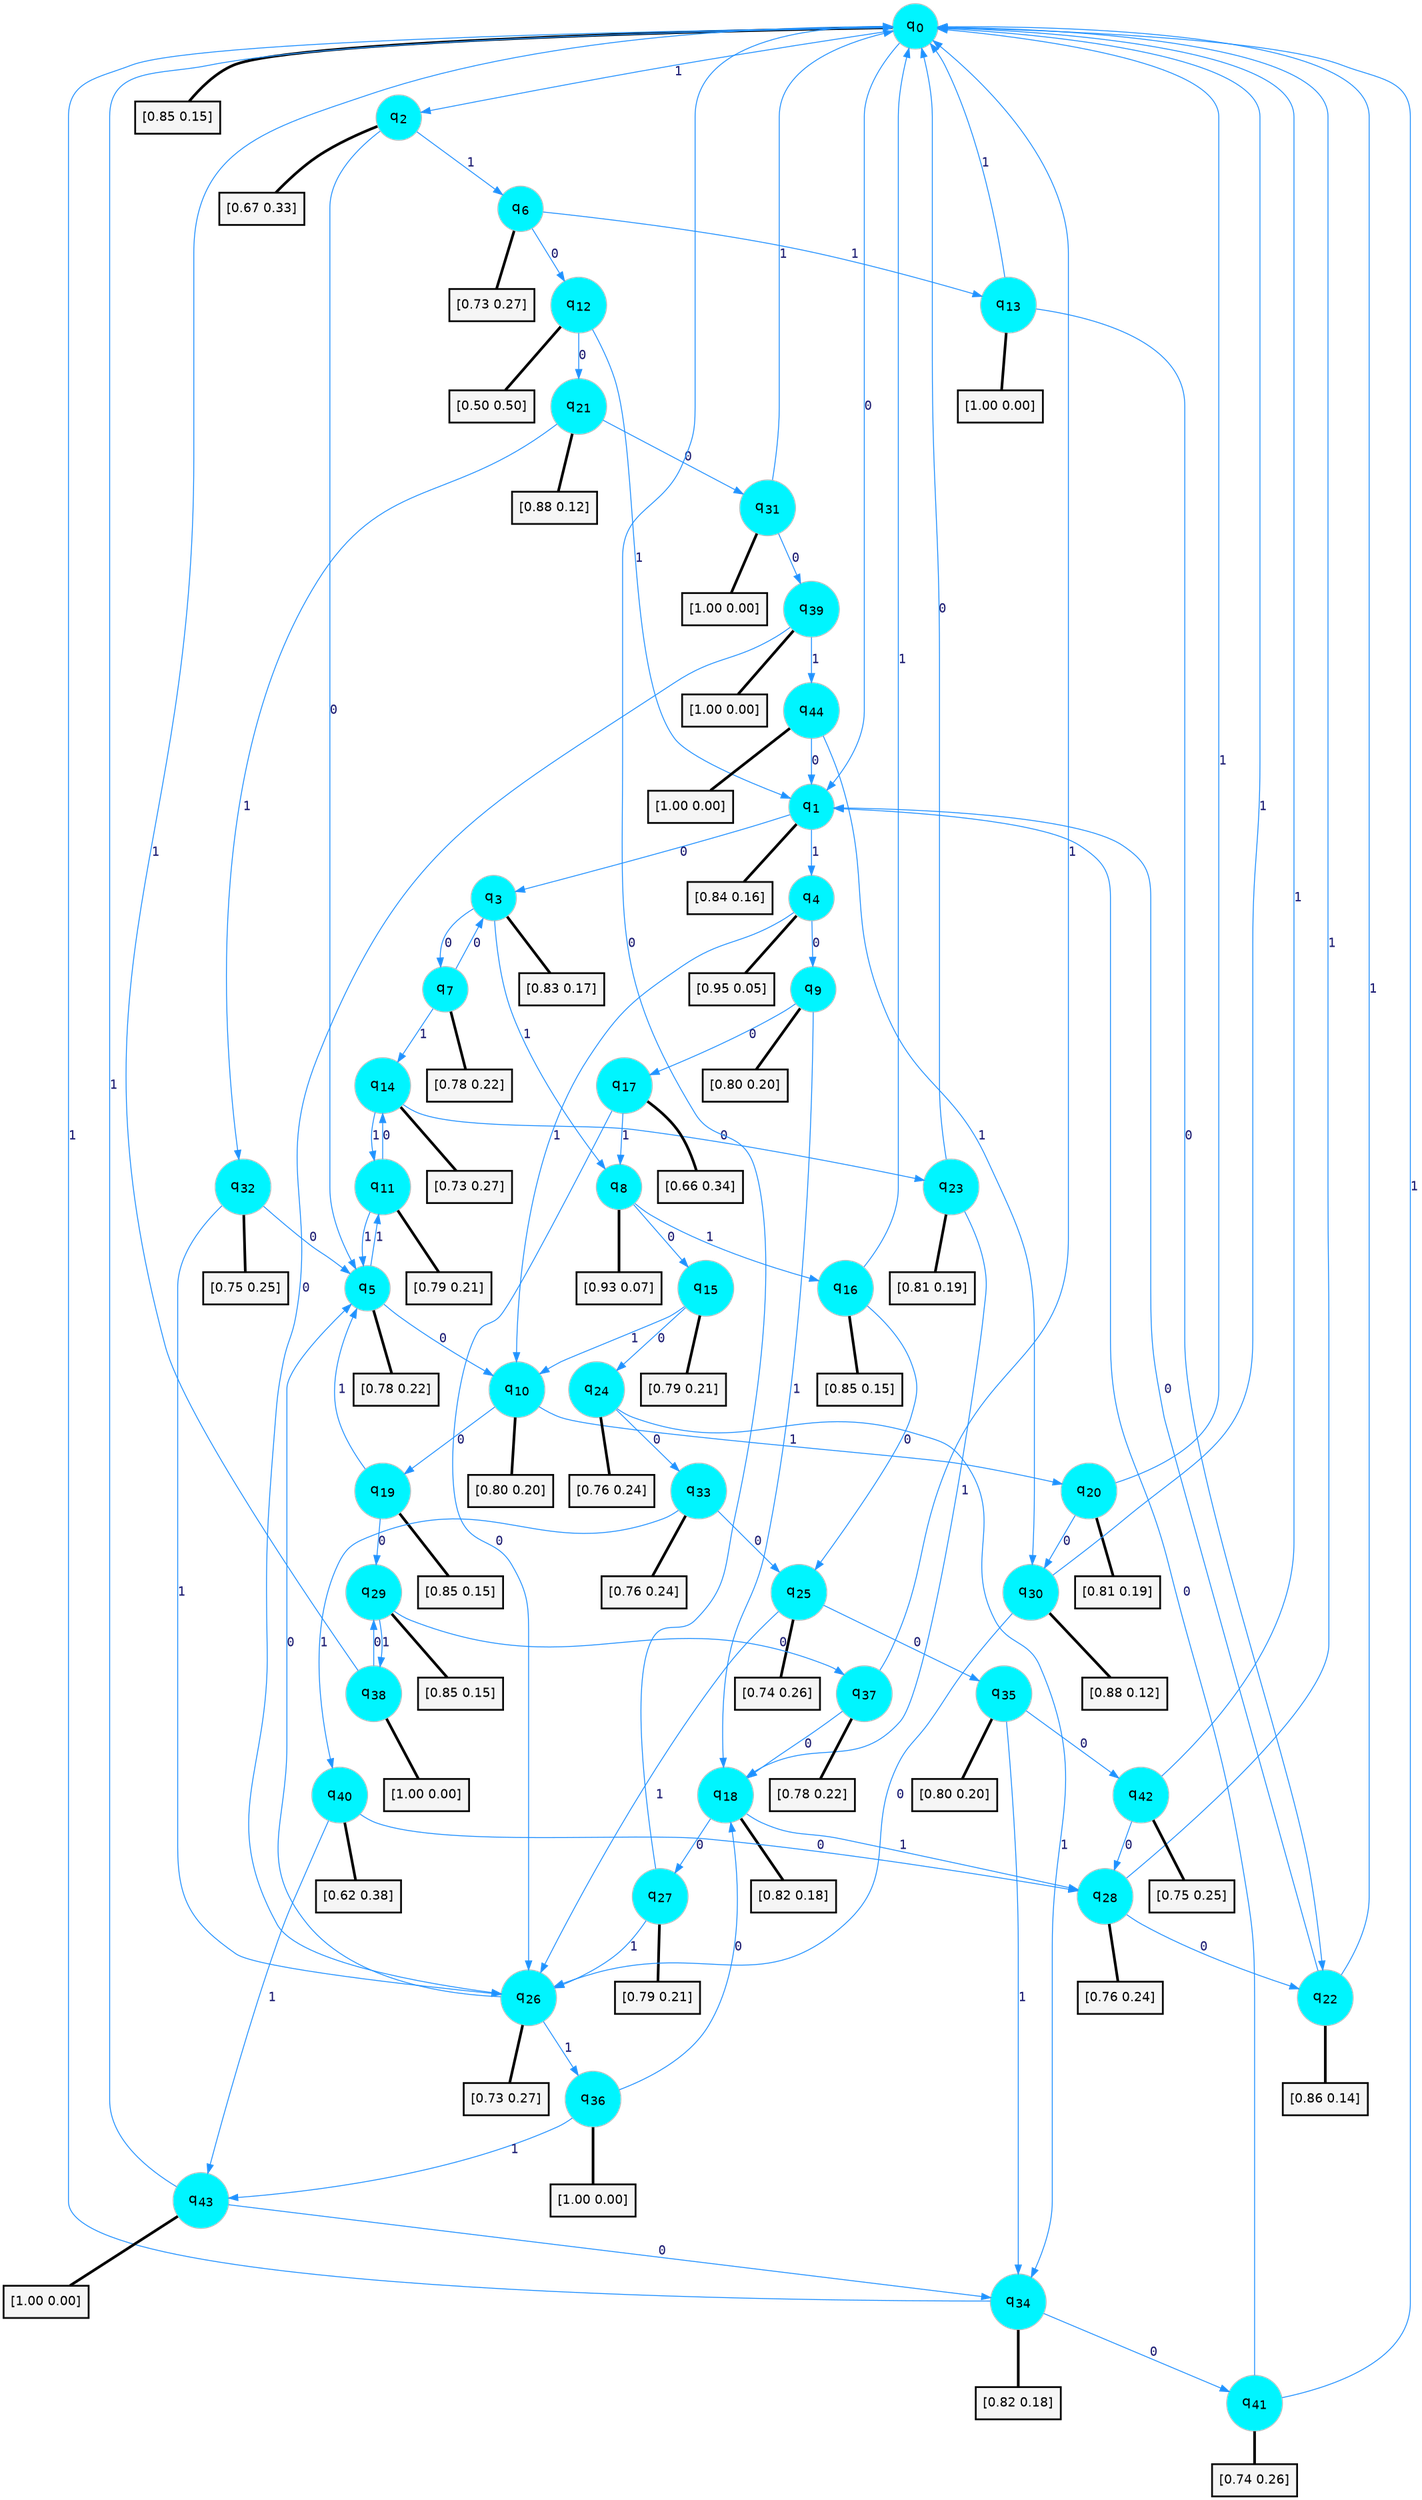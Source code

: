 digraph G {
graph [
bgcolor=transparent, dpi=300, rankdir=TD, size="40,25"];
node [
color=gray, fillcolor=turquoise1, fontcolor=black, fontname=Helvetica, fontsize=16, fontweight=bold, shape=circle, style=filled];
edge [
arrowsize=1, color=dodgerblue1, fontcolor=midnightblue, fontname=courier, fontweight=bold, penwidth=1, style=solid, weight=20];
0[label=<q<SUB>0</SUB>>];
1[label=<q<SUB>1</SUB>>];
2[label=<q<SUB>2</SUB>>];
3[label=<q<SUB>3</SUB>>];
4[label=<q<SUB>4</SUB>>];
5[label=<q<SUB>5</SUB>>];
6[label=<q<SUB>6</SUB>>];
7[label=<q<SUB>7</SUB>>];
8[label=<q<SUB>8</SUB>>];
9[label=<q<SUB>9</SUB>>];
10[label=<q<SUB>10</SUB>>];
11[label=<q<SUB>11</SUB>>];
12[label=<q<SUB>12</SUB>>];
13[label=<q<SUB>13</SUB>>];
14[label=<q<SUB>14</SUB>>];
15[label=<q<SUB>15</SUB>>];
16[label=<q<SUB>16</SUB>>];
17[label=<q<SUB>17</SUB>>];
18[label=<q<SUB>18</SUB>>];
19[label=<q<SUB>19</SUB>>];
20[label=<q<SUB>20</SUB>>];
21[label=<q<SUB>21</SUB>>];
22[label=<q<SUB>22</SUB>>];
23[label=<q<SUB>23</SUB>>];
24[label=<q<SUB>24</SUB>>];
25[label=<q<SUB>25</SUB>>];
26[label=<q<SUB>26</SUB>>];
27[label=<q<SUB>27</SUB>>];
28[label=<q<SUB>28</SUB>>];
29[label=<q<SUB>29</SUB>>];
30[label=<q<SUB>30</SUB>>];
31[label=<q<SUB>31</SUB>>];
32[label=<q<SUB>32</SUB>>];
33[label=<q<SUB>33</SUB>>];
34[label=<q<SUB>34</SUB>>];
35[label=<q<SUB>35</SUB>>];
36[label=<q<SUB>36</SUB>>];
37[label=<q<SUB>37</SUB>>];
38[label=<q<SUB>38</SUB>>];
39[label=<q<SUB>39</SUB>>];
40[label=<q<SUB>40</SUB>>];
41[label=<q<SUB>41</SUB>>];
42[label=<q<SUB>42</SUB>>];
43[label=<q<SUB>43</SUB>>];
44[label=<q<SUB>44</SUB>>];
45[label="[0.85 0.15]", shape=box,fontcolor=black, fontname=Helvetica, fontsize=14, penwidth=2, fillcolor=whitesmoke,color=black];
46[label="[0.84 0.16]", shape=box,fontcolor=black, fontname=Helvetica, fontsize=14, penwidth=2, fillcolor=whitesmoke,color=black];
47[label="[0.67 0.33]", shape=box,fontcolor=black, fontname=Helvetica, fontsize=14, penwidth=2, fillcolor=whitesmoke,color=black];
48[label="[0.83 0.17]", shape=box,fontcolor=black, fontname=Helvetica, fontsize=14, penwidth=2, fillcolor=whitesmoke,color=black];
49[label="[0.95 0.05]", shape=box,fontcolor=black, fontname=Helvetica, fontsize=14, penwidth=2, fillcolor=whitesmoke,color=black];
50[label="[0.78 0.22]", shape=box,fontcolor=black, fontname=Helvetica, fontsize=14, penwidth=2, fillcolor=whitesmoke,color=black];
51[label="[0.73 0.27]", shape=box,fontcolor=black, fontname=Helvetica, fontsize=14, penwidth=2, fillcolor=whitesmoke,color=black];
52[label="[0.78 0.22]", shape=box,fontcolor=black, fontname=Helvetica, fontsize=14, penwidth=2, fillcolor=whitesmoke,color=black];
53[label="[0.93 0.07]", shape=box,fontcolor=black, fontname=Helvetica, fontsize=14, penwidth=2, fillcolor=whitesmoke,color=black];
54[label="[0.80 0.20]", shape=box,fontcolor=black, fontname=Helvetica, fontsize=14, penwidth=2, fillcolor=whitesmoke,color=black];
55[label="[0.80 0.20]", shape=box,fontcolor=black, fontname=Helvetica, fontsize=14, penwidth=2, fillcolor=whitesmoke,color=black];
56[label="[0.79 0.21]", shape=box,fontcolor=black, fontname=Helvetica, fontsize=14, penwidth=2, fillcolor=whitesmoke,color=black];
57[label="[0.50 0.50]", shape=box,fontcolor=black, fontname=Helvetica, fontsize=14, penwidth=2, fillcolor=whitesmoke,color=black];
58[label="[1.00 0.00]", shape=box,fontcolor=black, fontname=Helvetica, fontsize=14, penwidth=2, fillcolor=whitesmoke,color=black];
59[label="[0.73 0.27]", shape=box,fontcolor=black, fontname=Helvetica, fontsize=14, penwidth=2, fillcolor=whitesmoke,color=black];
60[label="[0.79 0.21]", shape=box,fontcolor=black, fontname=Helvetica, fontsize=14, penwidth=2, fillcolor=whitesmoke,color=black];
61[label="[0.85 0.15]", shape=box,fontcolor=black, fontname=Helvetica, fontsize=14, penwidth=2, fillcolor=whitesmoke,color=black];
62[label="[0.66 0.34]", shape=box,fontcolor=black, fontname=Helvetica, fontsize=14, penwidth=2, fillcolor=whitesmoke,color=black];
63[label="[0.82 0.18]", shape=box,fontcolor=black, fontname=Helvetica, fontsize=14, penwidth=2, fillcolor=whitesmoke,color=black];
64[label="[0.85 0.15]", shape=box,fontcolor=black, fontname=Helvetica, fontsize=14, penwidth=2, fillcolor=whitesmoke,color=black];
65[label="[0.81 0.19]", shape=box,fontcolor=black, fontname=Helvetica, fontsize=14, penwidth=2, fillcolor=whitesmoke,color=black];
66[label="[0.88 0.12]", shape=box,fontcolor=black, fontname=Helvetica, fontsize=14, penwidth=2, fillcolor=whitesmoke,color=black];
67[label="[0.86 0.14]", shape=box,fontcolor=black, fontname=Helvetica, fontsize=14, penwidth=2, fillcolor=whitesmoke,color=black];
68[label="[0.81 0.19]", shape=box,fontcolor=black, fontname=Helvetica, fontsize=14, penwidth=2, fillcolor=whitesmoke,color=black];
69[label="[0.76 0.24]", shape=box,fontcolor=black, fontname=Helvetica, fontsize=14, penwidth=2, fillcolor=whitesmoke,color=black];
70[label="[0.74 0.26]", shape=box,fontcolor=black, fontname=Helvetica, fontsize=14, penwidth=2, fillcolor=whitesmoke,color=black];
71[label="[0.73 0.27]", shape=box,fontcolor=black, fontname=Helvetica, fontsize=14, penwidth=2, fillcolor=whitesmoke,color=black];
72[label="[0.79 0.21]", shape=box,fontcolor=black, fontname=Helvetica, fontsize=14, penwidth=2, fillcolor=whitesmoke,color=black];
73[label="[0.76 0.24]", shape=box,fontcolor=black, fontname=Helvetica, fontsize=14, penwidth=2, fillcolor=whitesmoke,color=black];
74[label="[0.85 0.15]", shape=box,fontcolor=black, fontname=Helvetica, fontsize=14, penwidth=2, fillcolor=whitesmoke,color=black];
75[label="[0.88 0.12]", shape=box,fontcolor=black, fontname=Helvetica, fontsize=14, penwidth=2, fillcolor=whitesmoke,color=black];
76[label="[1.00 0.00]", shape=box,fontcolor=black, fontname=Helvetica, fontsize=14, penwidth=2, fillcolor=whitesmoke,color=black];
77[label="[0.75 0.25]", shape=box,fontcolor=black, fontname=Helvetica, fontsize=14, penwidth=2, fillcolor=whitesmoke,color=black];
78[label="[0.76 0.24]", shape=box,fontcolor=black, fontname=Helvetica, fontsize=14, penwidth=2, fillcolor=whitesmoke,color=black];
79[label="[0.82 0.18]", shape=box,fontcolor=black, fontname=Helvetica, fontsize=14, penwidth=2, fillcolor=whitesmoke,color=black];
80[label="[0.80 0.20]", shape=box,fontcolor=black, fontname=Helvetica, fontsize=14, penwidth=2, fillcolor=whitesmoke,color=black];
81[label="[1.00 0.00]", shape=box,fontcolor=black, fontname=Helvetica, fontsize=14, penwidth=2, fillcolor=whitesmoke,color=black];
82[label="[0.78 0.22]", shape=box,fontcolor=black, fontname=Helvetica, fontsize=14, penwidth=2, fillcolor=whitesmoke,color=black];
83[label="[1.00 0.00]", shape=box,fontcolor=black, fontname=Helvetica, fontsize=14, penwidth=2, fillcolor=whitesmoke,color=black];
84[label="[1.00 0.00]", shape=box,fontcolor=black, fontname=Helvetica, fontsize=14, penwidth=2, fillcolor=whitesmoke,color=black];
85[label="[0.62 0.38]", shape=box,fontcolor=black, fontname=Helvetica, fontsize=14, penwidth=2, fillcolor=whitesmoke,color=black];
86[label="[0.74 0.26]", shape=box,fontcolor=black, fontname=Helvetica, fontsize=14, penwidth=2, fillcolor=whitesmoke,color=black];
87[label="[0.75 0.25]", shape=box,fontcolor=black, fontname=Helvetica, fontsize=14, penwidth=2, fillcolor=whitesmoke,color=black];
88[label="[1.00 0.00]", shape=box,fontcolor=black, fontname=Helvetica, fontsize=14, penwidth=2, fillcolor=whitesmoke,color=black];
89[label="[1.00 0.00]", shape=box,fontcolor=black, fontname=Helvetica, fontsize=14, penwidth=2, fillcolor=whitesmoke,color=black];
0->1 [label=0];
0->2 [label=1];
0->45 [arrowhead=none, penwidth=3,color=black];
1->3 [label=0];
1->4 [label=1];
1->46 [arrowhead=none, penwidth=3,color=black];
2->5 [label=0];
2->6 [label=1];
2->47 [arrowhead=none, penwidth=3,color=black];
3->7 [label=0];
3->8 [label=1];
3->48 [arrowhead=none, penwidth=3,color=black];
4->9 [label=0];
4->10 [label=1];
4->49 [arrowhead=none, penwidth=3,color=black];
5->10 [label=0];
5->11 [label=1];
5->50 [arrowhead=none, penwidth=3,color=black];
6->12 [label=0];
6->13 [label=1];
6->51 [arrowhead=none, penwidth=3,color=black];
7->3 [label=0];
7->14 [label=1];
7->52 [arrowhead=none, penwidth=3,color=black];
8->15 [label=0];
8->16 [label=1];
8->53 [arrowhead=none, penwidth=3,color=black];
9->17 [label=0];
9->18 [label=1];
9->54 [arrowhead=none, penwidth=3,color=black];
10->19 [label=0];
10->20 [label=1];
10->55 [arrowhead=none, penwidth=3,color=black];
11->14 [label=0];
11->5 [label=1];
11->56 [arrowhead=none, penwidth=3,color=black];
12->21 [label=0];
12->1 [label=1];
12->57 [arrowhead=none, penwidth=3,color=black];
13->22 [label=0];
13->0 [label=1];
13->58 [arrowhead=none, penwidth=3,color=black];
14->23 [label=0];
14->11 [label=1];
14->59 [arrowhead=none, penwidth=3,color=black];
15->24 [label=0];
15->10 [label=1];
15->60 [arrowhead=none, penwidth=3,color=black];
16->25 [label=0];
16->0 [label=1];
16->61 [arrowhead=none, penwidth=3,color=black];
17->26 [label=0];
17->8 [label=1];
17->62 [arrowhead=none, penwidth=3,color=black];
18->27 [label=0];
18->28 [label=1];
18->63 [arrowhead=none, penwidth=3,color=black];
19->29 [label=0];
19->5 [label=1];
19->64 [arrowhead=none, penwidth=3,color=black];
20->30 [label=0];
20->0 [label=1];
20->65 [arrowhead=none, penwidth=3,color=black];
21->31 [label=0];
21->32 [label=1];
21->66 [arrowhead=none, penwidth=3,color=black];
22->1 [label=0];
22->0 [label=1];
22->67 [arrowhead=none, penwidth=3,color=black];
23->0 [label=0];
23->18 [label=1];
23->68 [arrowhead=none, penwidth=3,color=black];
24->33 [label=0];
24->34 [label=1];
24->69 [arrowhead=none, penwidth=3,color=black];
25->35 [label=0];
25->26 [label=1];
25->70 [arrowhead=none, penwidth=3,color=black];
26->5 [label=0];
26->36 [label=1];
26->71 [arrowhead=none, penwidth=3,color=black];
27->0 [label=0];
27->26 [label=1];
27->72 [arrowhead=none, penwidth=3,color=black];
28->22 [label=0];
28->0 [label=1];
28->73 [arrowhead=none, penwidth=3,color=black];
29->37 [label=0];
29->38 [label=1];
29->74 [arrowhead=none, penwidth=3,color=black];
30->26 [label=0];
30->0 [label=1];
30->75 [arrowhead=none, penwidth=3,color=black];
31->39 [label=0];
31->0 [label=1];
31->76 [arrowhead=none, penwidth=3,color=black];
32->5 [label=0];
32->26 [label=1];
32->77 [arrowhead=none, penwidth=3,color=black];
33->25 [label=0];
33->40 [label=1];
33->78 [arrowhead=none, penwidth=3,color=black];
34->41 [label=0];
34->0 [label=1];
34->79 [arrowhead=none, penwidth=3,color=black];
35->42 [label=0];
35->34 [label=1];
35->80 [arrowhead=none, penwidth=3,color=black];
36->18 [label=0];
36->43 [label=1];
36->81 [arrowhead=none, penwidth=3,color=black];
37->18 [label=0];
37->0 [label=1];
37->82 [arrowhead=none, penwidth=3,color=black];
38->29 [label=0];
38->0 [label=1];
38->83 [arrowhead=none, penwidth=3,color=black];
39->26 [label=0];
39->44 [label=1];
39->84 [arrowhead=none, penwidth=3,color=black];
40->28 [label=0];
40->43 [label=1];
40->85 [arrowhead=none, penwidth=3,color=black];
41->1 [label=0];
41->0 [label=1];
41->86 [arrowhead=none, penwidth=3,color=black];
42->28 [label=0];
42->0 [label=1];
42->87 [arrowhead=none, penwidth=3,color=black];
43->34 [label=0];
43->0 [label=1];
43->88 [arrowhead=none, penwidth=3,color=black];
44->1 [label=0];
44->30 [label=1];
44->89 [arrowhead=none, penwidth=3,color=black];
}

